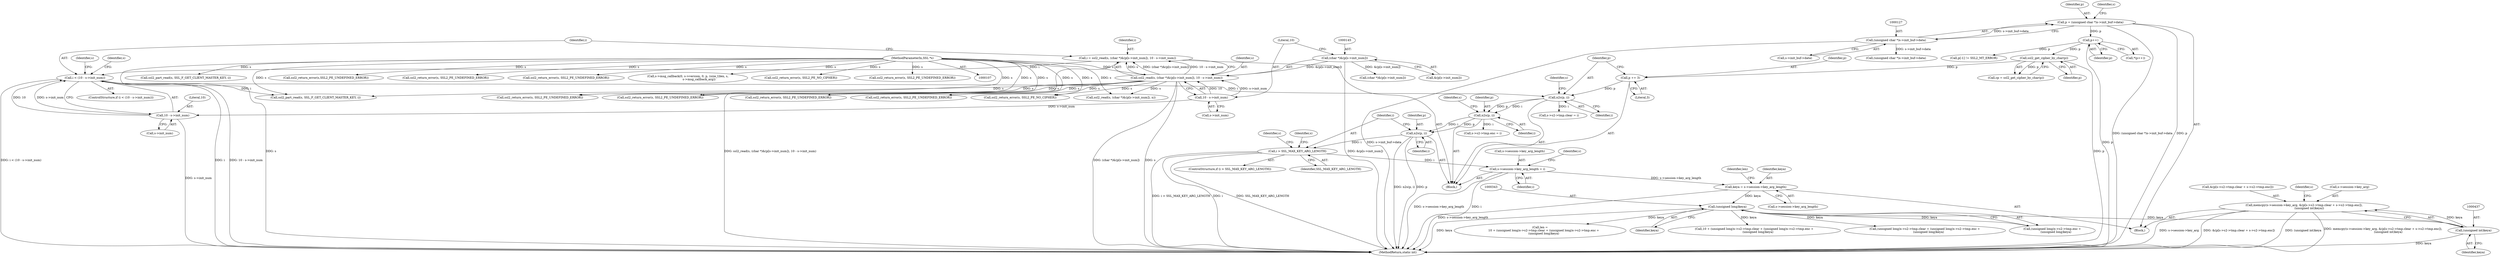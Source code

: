 digraph "0_openssl_d81a1600588b726c2bdccda7efad3cc7a87d6245_0@API" {
"1000412" [label="(Call,memcpy(s->session->key_arg, &(p[s->s2->tmp.clear + s->s2->tmp.enc]),\n           (unsigned int)keya))"];
"1000436" [label="(Call,(unsigned int)keya)"];
"1000342" [label="(Call,(unsigned long)keya)"];
"1000311" [label="(Call,keya = s->session->key_arg_length)"];
"1000272" [label="(Call,s->session->key_arg_length = i)"];
"1000259" [label="(Call,i > SSL_MAX_KEY_ARG_LENGTH)"];
"1000255" [label="(Call,n2s(p, i))"];
"1000243" [label="(Call,n2s(p, i))"];
"1000231" [label="(Call,n2s(p, i))"];
"1000228" [label="(Call,p += 3)"];
"1000205" [label="(Call,ssl2_get_cipher_by_char(p))"];
"1000178" [label="(Call,p++)"];
"1000124" [label="(Call,p = (unsigned char *)s->init_buf->data)"];
"1000126" [label="(Call,(unsigned char *)s->init_buf->data)"];
"1000158" [label="(Call,i < (10 - s->init_num))"];
"1000140" [label="(Call,i = ssl2_read(s, (char *)&(p[s->init_num]), 10 - s->init_num))"];
"1000142" [label="(Call,ssl2_read(s, (char *)&(p[s->init_num]), 10 - s->init_num))"];
"1000108" [label="(MethodParameterIn,SSL *s)"];
"1000144" [label="(Call,(char *)&(p[s->init_num]))"];
"1000152" [label="(Call,10 - s->init_num)"];
"1000160" [label="(Call,10 - s->init_num)"];
"1000342" [label="(Call,(unsigned long)keya)"];
"1000177" [label="(Call,*(p++))"];
"1000230" [label="(Literal,3)"];
"1000153" [label="(Literal,10)"];
"1000350" [label="(Call,ssl2_return_error(s, SSL2_PE_UNDEFINED_ERROR))"];
"1000372" [label="(Call,(char *)&(p[s->init_num]))"];
"1000108" [label="(MethodParameterIn,SSL *s)"];
"1000154" [label="(Call,s->init_num)"];
"1000395" [label="(Call,s->msg_callback(0, s->version, 0, p, (size_t)len, s,\n                        s->msg_callback_arg))"];
"1000234" [label="(Call,s->s2->tmp.clear = i)"];
"1000172" [label="(Identifier,s)"];
"1000318" [label="(Call,len =\n        10 + (unsigned long)s->s2->tmp.clear + (unsigned long)s->s2->tmp.enc +\n        (unsigned long)keya)"];
"1000203" [label="(Call,cp = ssl2_get_cipher_by_char(p))"];
"1000250" [label="(Identifier,s)"];
"1000232" [label="(Identifier,p)"];
"1000281" [label="(Identifier,s)"];
"1000445" [label="(Identifier,s)"];
"1000255" [label="(Call,n2s(p, i))"];
"1000258" [label="(ControlStructure,if (i > SSL_MAX_KEY_ARG_LENGTH))"];
"1000228" [label="(Call,p += 3)"];
"1000413" [label="(Call,s->session->key_arg)"];
"1000344" [label="(Identifier,keya)"];
"1000142" [label="(Call,ssl2_read(s, (char *)&(p[s->init_num]), 10 - s->init_num))"];
"1000320" [label="(Call,10 + (unsigned long)s->s2->tmp.clear + (unsigned long)s->s2->tmp.enc +\n        (unsigned long)keya)"];
"1000386" [label="(Call,ssl2_part_read(s, SSL_F_GET_CLIENT_MASTER_KEY, i))"];
"1000109" [label="(Block,)"];
"1000229" [label="(Identifier,p)"];
"1000233" [label="(Identifier,i)"];
"1000272" [label="(Call,s->session->key_arg_length = i)"];
"1000278" [label="(Identifier,i)"];
"1000183" [label="(Call,p[-1] != SSL2_MT_ERROR)"];
"1000322" [label="(Call,(unsigned long)s->s2->tmp.clear + (unsigned long)s->s2->tmp.enc +\n        (unsigned long)keya)"];
"1000166" [label="(Call,ssl2_part_read(s, SSL_F_GET_CLIENT_MASTER_KEY, i))"];
"1000139" [label="(Block,)"];
"1000573" [label="(Call,ssl2_return_error(s,SSL2_PE_UNDEFINED_ERROR))"];
"1000438" [label="(Identifier,keya)"];
"1000332" [label="(Call,(unsigned long)s->s2->tmp.enc +\n        (unsigned long)keya)"];
"1000452" [label="(Call,ssl2_return_error(s, SSL2_PE_UNDEFINED_ERROR))"];
"1000264" [label="(Identifier,s)"];
"1000158" [label="(Call,i < (10 - s->init_num))"];
"1000273" [label="(Call,s->session->key_arg_length)"];
"1000161" [label="(Literal,10)"];
"1000231" [label="(Call,n2s(p, i))"];
"1000128" [label="(Call,s->init_buf->data)"];
"1000205" [label="(Call,ssl2_get_cipher_by_char(p))"];
"1000206" [label="(Identifier,p)"];
"1000152" [label="(Call,10 - s->init_num)"];
"1000370" [label="(Call,ssl2_read(s, (char *)&(p[s->init_num]), n))"];
"1000502" [label="(Call,ssl2_return_error(s, SSL2_PE_UNDEFINED_ERROR))"];
"1000259" [label="(Call,i > SSL_MAX_KEY_ARG_LENGTH)"];
"1000159" [label="(Identifier,i)"];
"1000302" [label="(Call,ssl2_return_error(s, SSL2_PE_UNDEFINED_ERROR))"];
"1000162" [label="(Call,s->init_num)"];
"1000245" [label="(Identifier,i)"];
"1000146" [label="(Call,&(p[s->init_num]))"];
"1000311" [label="(Call,keya = s->session->key_arg_length)"];
"1000190" [label="(Call,ssl2_return_error(s, SSL2_PE_UNDEFINED_ERROR))"];
"1000141" [label="(Identifier,i)"];
"1000483" [label="(Call,ssl2_return_error(s, SSL2_PE_NO_CIPHER))"];
"1000256" [label="(Identifier,p)"];
"1000160" [label="(Call,10 - s->init_num)"];
"1000157" [label="(ControlStructure,if (i < (10 - s->init_num)))"];
"1000246" [label="(Call,s->s2->tmp.enc = i)"];
"1000275" [label="(Identifier,s)"];
"1000238" [label="(Identifier,s)"];
"1000167" [label="(Identifier,s)"];
"1000178" [label="(Call,p++)"];
"1000243" [label="(Call,n2s(p, i))"];
"1000701" [label="(MethodReturn,static int)"];
"1000553" [label="(Call,ssl2_return_error(s, SSL2_PE_UNDEFINED_ERROR))"];
"1000261" [label="(Identifier,SSL_MAX_KEY_ARG_LENGTH)"];
"1000257" [label="(Identifier,i)"];
"1000263" [label="(Call,ssl2_return_error(s, SSL2_PE_UNDEFINED_ERROR))"];
"1000244" [label="(Identifier,p)"];
"1000312" [label="(Identifier,keya)"];
"1000436" [label="(Call,(unsigned int)keya)"];
"1000140" [label="(Call,i = ssl2_read(s, (char *)&(p[s->init_num]), 10 - s->init_num))"];
"1000212" [label="(Call,ssl2_return_error(s, SSL2_PE_NO_CIPHER))"];
"1000313" [label="(Call,s->session->key_arg_length)"];
"1000144" [label="(Call,(char *)&(p[s->init_num]))"];
"1000179" [label="(Identifier,p)"];
"1000126" [label="(Call,(unsigned char *)s->init_buf->data)"];
"1000260" [label="(Identifier,i)"];
"1000319" [label="(Identifier,len)"];
"1000125" [label="(Identifier,p)"];
"1000136" [label="(Identifier,s)"];
"1000124" [label="(Call,p = (unsigned char *)s->init_buf->data)"];
"1000286" [label="(Call,(unsigned char *)s->init_buf->data)"];
"1000418" [label="(Call,&(p[s->s2->tmp.clear + s->s2->tmp.enc]))"];
"1000412" [label="(Call,memcpy(s->session->key_arg, &(p[s->s2->tmp.clear + s->s2->tmp.enc]),\n           (unsigned int)keya))"];
"1000143" [label="(Identifier,s)"];
"1000412" -> "1000109"  [label="AST: "];
"1000412" -> "1000436"  [label="CFG: "];
"1000413" -> "1000412"  [label="AST: "];
"1000418" -> "1000412"  [label="AST: "];
"1000436" -> "1000412"  [label="AST: "];
"1000445" -> "1000412"  [label="CFG: "];
"1000412" -> "1000701"  [label="DDG: (unsigned int)keya"];
"1000412" -> "1000701"  [label="DDG: memcpy(s->session->key_arg, &(p[s->s2->tmp.clear + s->s2->tmp.enc]),\n           (unsigned int)keya)"];
"1000412" -> "1000701"  [label="DDG: s->session->key_arg"];
"1000412" -> "1000701"  [label="DDG: &(p[s->s2->tmp.clear + s->s2->tmp.enc])"];
"1000436" -> "1000412"  [label="DDG: keya"];
"1000436" -> "1000438"  [label="CFG: "];
"1000437" -> "1000436"  [label="AST: "];
"1000438" -> "1000436"  [label="AST: "];
"1000436" -> "1000701"  [label="DDG: keya"];
"1000342" -> "1000436"  [label="DDG: keya"];
"1000342" -> "1000332"  [label="AST: "];
"1000342" -> "1000344"  [label="CFG: "];
"1000343" -> "1000342"  [label="AST: "];
"1000344" -> "1000342"  [label="AST: "];
"1000332" -> "1000342"  [label="CFG: "];
"1000342" -> "1000701"  [label="DDG: keya"];
"1000342" -> "1000318"  [label="DDG: keya"];
"1000342" -> "1000320"  [label="DDG: keya"];
"1000342" -> "1000322"  [label="DDG: keya"];
"1000342" -> "1000332"  [label="DDG: keya"];
"1000311" -> "1000342"  [label="DDG: keya"];
"1000311" -> "1000109"  [label="AST: "];
"1000311" -> "1000313"  [label="CFG: "];
"1000312" -> "1000311"  [label="AST: "];
"1000313" -> "1000311"  [label="AST: "];
"1000319" -> "1000311"  [label="CFG: "];
"1000311" -> "1000701"  [label="DDG: s->session->key_arg_length"];
"1000272" -> "1000311"  [label="DDG: s->session->key_arg_length"];
"1000272" -> "1000139"  [label="AST: "];
"1000272" -> "1000278"  [label="CFG: "];
"1000273" -> "1000272"  [label="AST: "];
"1000278" -> "1000272"  [label="AST: "];
"1000281" -> "1000272"  [label="CFG: "];
"1000272" -> "1000701"  [label="DDG: i"];
"1000272" -> "1000701"  [label="DDG: s->session->key_arg_length"];
"1000259" -> "1000272"  [label="DDG: i"];
"1000259" -> "1000258"  [label="AST: "];
"1000259" -> "1000261"  [label="CFG: "];
"1000260" -> "1000259"  [label="AST: "];
"1000261" -> "1000259"  [label="AST: "];
"1000264" -> "1000259"  [label="CFG: "];
"1000275" -> "1000259"  [label="CFG: "];
"1000259" -> "1000701"  [label="DDG: i > SSL_MAX_KEY_ARG_LENGTH"];
"1000259" -> "1000701"  [label="DDG: i"];
"1000259" -> "1000701"  [label="DDG: SSL_MAX_KEY_ARG_LENGTH"];
"1000255" -> "1000259"  [label="DDG: i"];
"1000255" -> "1000139"  [label="AST: "];
"1000255" -> "1000257"  [label="CFG: "];
"1000256" -> "1000255"  [label="AST: "];
"1000257" -> "1000255"  [label="AST: "];
"1000260" -> "1000255"  [label="CFG: "];
"1000255" -> "1000701"  [label="DDG: n2s(p, i)"];
"1000255" -> "1000701"  [label="DDG: p"];
"1000243" -> "1000255"  [label="DDG: p"];
"1000243" -> "1000255"  [label="DDG: i"];
"1000243" -> "1000139"  [label="AST: "];
"1000243" -> "1000245"  [label="CFG: "];
"1000244" -> "1000243"  [label="AST: "];
"1000245" -> "1000243"  [label="AST: "];
"1000250" -> "1000243"  [label="CFG: "];
"1000231" -> "1000243"  [label="DDG: p"];
"1000231" -> "1000243"  [label="DDG: i"];
"1000243" -> "1000246"  [label="DDG: i"];
"1000231" -> "1000139"  [label="AST: "];
"1000231" -> "1000233"  [label="CFG: "];
"1000232" -> "1000231"  [label="AST: "];
"1000233" -> "1000231"  [label="AST: "];
"1000238" -> "1000231"  [label="CFG: "];
"1000228" -> "1000231"  [label="DDG: p"];
"1000158" -> "1000231"  [label="DDG: i"];
"1000231" -> "1000234"  [label="DDG: i"];
"1000228" -> "1000139"  [label="AST: "];
"1000228" -> "1000230"  [label="CFG: "];
"1000229" -> "1000228"  [label="AST: "];
"1000230" -> "1000228"  [label="AST: "];
"1000232" -> "1000228"  [label="CFG: "];
"1000205" -> "1000228"  [label="DDG: p"];
"1000205" -> "1000203"  [label="AST: "];
"1000205" -> "1000206"  [label="CFG: "];
"1000206" -> "1000205"  [label="AST: "];
"1000203" -> "1000205"  [label="CFG: "];
"1000205" -> "1000701"  [label="DDG: p"];
"1000205" -> "1000203"  [label="DDG: p"];
"1000178" -> "1000205"  [label="DDG: p"];
"1000178" -> "1000177"  [label="AST: "];
"1000178" -> "1000179"  [label="CFG: "];
"1000179" -> "1000178"  [label="AST: "];
"1000177" -> "1000178"  [label="CFG: "];
"1000178" -> "1000701"  [label="DDG: p"];
"1000124" -> "1000178"  [label="DDG: p"];
"1000178" -> "1000183"  [label="DDG: p"];
"1000124" -> "1000109"  [label="AST: "];
"1000124" -> "1000126"  [label="CFG: "];
"1000125" -> "1000124"  [label="AST: "];
"1000126" -> "1000124"  [label="AST: "];
"1000136" -> "1000124"  [label="CFG: "];
"1000124" -> "1000701"  [label="DDG: (unsigned char *)s->init_buf->data"];
"1000124" -> "1000701"  [label="DDG: p"];
"1000126" -> "1000124"  [label="DDG: s->init_buf->data"];
"1000126" -> "1000128"  [label="CFG: "];
"1000127" -> "1000126"  [label="AST: "];
"1000128" -> "1000126"  [label="AST: "];
"1000126" -> "1000701"  [label="DDG: s->init_buf->data"];
"1000126" -> "1000286"  [label="DDG: s->init_buf->data"];
"1000158" -> "1000157"  [label="AST: "];
"1000158" -> "1000160"  [label="CFG: "];
"1000159" -> "1000158"  [label="AST: "];
"1000160" -> "1000158"  [label="AST: "];
"1000167" -> "1000158"  [label="CFG: "];
"1000172" -> "1000158"  [label="CFG: "];
"1000158" -> "1000701"  [label="DDG: i"];
"1000158" -> "1000701"  [label="DDG: 10 - s->init_num"];
"1000158" -> "1000701"  [label="DDG: i < (10 - s->init_num)"];
"1000140" -> "1000158"  [label="DDG: i"];
"1000160" -> "1000158"  [label="DDG: 10"];
"1000160" -> "1000158"  [label="DDG: s->init_num"];
"1000158" -> "1000166"  [label="DDG: i"];
"1000140" -> "1000139"  [label="AST: "];
"1000140" -> "1000142"  [label="CFG: "];
"1000141" -> "1000140"  [label="AST: "];
"1000142" -> "1000140"  [label="AST: "];
"1000159" -> "1000140"  [label="CFG: "];
"1000140" -> "1000701"  [label="DDG: ssl2_read(s, (char *)&(p[s->init_num]), 10 - s->init_num)"];
"1000142" -> "1000140"  [label="DDG: s"];
"1000142" -> "1000140"  [label="DDG: (char *)&(p[s->init_num])"];
"1000142" -> "1000140"  [label="DDG: 10 - s->init_num"];
"1000142" -> "1000152"  [label="CFG: "];
"1000143" -> "1000142"  [label="AST: "];
"1000144" -> "1000142"  [label="AST: "];
"1000152" -> "1000142"  [label="AST: "];
"1000142" -> "1000701"  [label="DDG: (char *)&(p[s->init_num])"];
"1000142" -> "1000701"  [label="DDG: s"];
"1000108" -> "1000142"  [label="DDG: s"];
"1000144" -> "1000142"  [label="DDG: &(p[s->init_num])"];
"1000152" -> "1000142"  [label="DDG: 10"];
"1000152" -> "1000142"  [label="DDG: s->init_num"];
"1000142" -> "1000166"  [label="DDG: s"];
"1000142" -> "1000190"  [label="DDG: s"];
"1000142" -> "1000212"  [label="DDG: s"];
"1000142" -> "1000263"  [label="DDG: s"];
"1000142" -> "1000302"  [label="DDG: s"];
"1000142" -> "1000350"  [label="DDG: s"];
"1000142" -> "1000370"  [label="DDG: s"];
"1000108" -> "1000107"  [label="AST: "];
"1000108" -> "1000701"  [label="DDG: s"];
"1000108" -> "1000166"  [label="DDG: s"];
"1000108" -> "1000190"  [label="DDG: s"];
"1000108" -> "1000212"  [label="DDG: s"];
"1000108" -> "1000263"  [label="DDG: s"];
"1000108" -> "1000302"  [label="DDG: s"];
"1000108" -> "1000350"  [label="DDG: s"];
"1000108" -> "1000370"  [label="DDG: s"];
"1000108" -> "1000386"  [label="DDG: s"];
"1000108" -> "1000395"  [label="DDG: s"];
"1000108" -> "1000452"  [label="DDG: s"];
"1000108" -> "1000483"  [label="DDG: s"];
"1000108" -> "1000502"  [label="DDG: s"];
"1000108" -> "1000553"  [label="DDG: s"];
"1000108" -> "1000573"  [label="DDG: s"];
"1000144" -> "1000146"  [label="CFG: "];
"1000145" -> "1000144"  [label="AST: "];
"1000146" -> "1000144"  [label="AST: "];
"1000153" -> "1000144"  [label="CFG: "];
"1000144" -> "1000701"  [label="DDG: &(p[s->init_num])"];
"1000144" -> "1000372"  [label="DDG: &(p[s->init_num])"];
"1000152" -> "1000154"  [label="CFG: "];
"1000153" -> "1000152"  [label="AST: "];
"1000154" -> "1000152"  [label="AST: "];
"1000152" -> "1000160"  [label="DDG: s->init_num"];
"1000160" -> "1000162"  [label="CFG: "];
"1000161" -> "1000160"  [label="AST: "];
"1000162" -> "1000160"  [label="AST: "];
"1000160" -> "1000701"  [label="DDG: s->init_num"];
}
